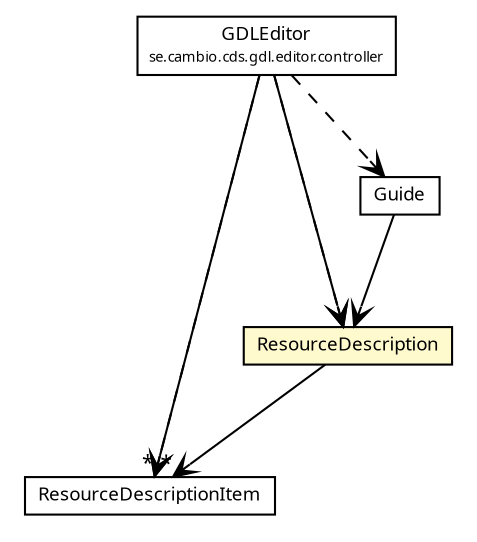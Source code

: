 #!/usr/local/bin/dot
#
# Class diagram 
# Generated by UMLGraph version R5_6 (http://www.umlgraph.org/)
#

digraph G {
	edge [fontname="Trebuchet MS",fontsize=10,labelfontname="Trebuchet MS",labelfontsize=10];
	node [fontname="Trebuchet MS",fontsize=10,shape=plaintext];
	nodesep=0.25;
	ranksep=0.5;
	// se.cambio.cds.gdl.model.ResourceDescriptionItem
	c285546 [label=<<table title="se.cambio.cds.gdl.model.ResourceDescriptionItem" border="0" cellborder="1" cellspacing="0" cellpadding="2" port="p" href="./ResourceDescriptionItem.html">
		<tr><td><table border="0" cellspacing="0" cellpadding="1">
<tr><td align="center" balign="center"><font face="Trebuchet MS"> ResourceDescriptionItem </font></td></tr>
		</table></td></tr>
		</table>>, URL="./ResourceDescriptionItem.html", fontname="Trebuchet MS", fontcolor="black", fontsize=9.0];
	// se.cambio.cds.gdl.model.ResourceDescription
	c285547 [label=<<table title="se.cambio.cds.gdl.model.ResourceDescription" border="0" cellborder="1" cellspacing="0" cellpadding="2" port="p" bgcolor="lemonChiffon" href="./ResourceDescription.html">
		<tr><td><table border="0" cellspacing="0" cellpadding="1">
<tr><td align="center" balign="center"><font face="Trebuchet MS"> ResourceDescription </font></td></tr>
		</table></td></tr>
		</table>>, URL="./ResourceDescription.html", fontname="Trebuchet MS", fontcolor="black", fontsize=9.0];
	// se.cambio.cds.gdl.model.Guide
	c285551 [label=<<table title="se.cambio.cds.gdl.model.Guide" border="0" cellborder="1" cellspacing="0" cellpadding="2" port="p" href="./Guide.html">
		<tr><td><table border="0" cellspacing="0" cellpadding="1">
<tr><td align="center" balign="center"><font face="Trebuchet MS"> Guide </font></td></tr>
		</table></td></tr>
		</table>>, URL="./Guide.html", fontname="Trebuchet MS", fontcolor="black", fontsize=9.0];
	// se.cambio.cds.gdl.editor.controller.GDLEditor
	c285908 [label=<<table title="se.cambio.cds.gdl.editor.controller.GDLEditor" border="0" cellborder="1" cellspacing="0" cellpadding="2" port="p" href="../editor/controller/GDLEditor.html">
		<tr><td><table border="0" cellspacing="0" cellpadding="1">
<tr><td align="center" balign="center"><font face="Trebuchet MS"> GDLEditor </font></td></tr>
<tr><td align="center" balign="center"><font face="Trebuchet MS" point-size="7.0"> se.cambio.cds.gdl.editor.controller </font></td></tr>
		</table></td></tr>
		</table>>, URL="../editor/controller/GDLEditor.html", fontname="Trebuchet MS", fontcolor="black", fontsize=9.0];
	// se.cambio.cds.gdl.model.ResourceDescription NAVASSOC se.cambio.cds.gdl.model.ResourceDescriptionItem
	c285547:p -> c285546:p [taillabel="", label="", headlabel="*", fontname="Trebuchet MS", fontcolor="black", fontsize=10.0, color="black", arrowhead=open];
	// se.cambio.cds.gdl.model.Guide NAVASSOC se.cambio.cds.gdl.model.ResourceDescription
	c285551:p -> c285547:p [taillabel="", label="", headlabel="", fontname="Trebuchet MS", fontcolor="black", fontsize=10.0, color="black", arrowhead=open];
	// se.cambio.cds.gdl.editor.controller.GDLEditor NAVASSOC se.cambio.cds.gdl.model.ResourceDescription
	c285908:p -> c285547:p [taillabel="", label="", headlabel="", fontname="Trebuchet MS", fontcolor="black", fontsize=10.0, color="black", arrowhead=open];
	// se.cambio.cds.gdl.editor.controller.GDLEditor NAVASSOC se.cambio.cds.gdl.model.ResourceDescriptionItem
	c285908:p -> c285546:p [taillabel="", label="", headlabel="*", fontname="Trebuchet MS", fontcolor="black", fontsize=10.0, color="black", arrowhead=open];
	// se.cambio.cds.gdl.editor.controller.GDLEditor DEPEND se.cambio.cds.gdl.model.ResourceDescription
	c285908:p -> c285547:p [taillabel="", label="", headlabel="", fontname="Trebuchet MS", fontcolor="black", fontsize=10.0, color="black", arrowhead=open, style=dashed];
	// se.cambio.cds.gdl.editor.controller.GDLEditor DEPEND se.cambio.cds.gdl.model.Guide
	c285908:p -> c285551:p [taillabel="", label="", headlabel="", fontname="Trebuchet MS", fontcolor="black", fontsize=10.0, color="black", arrowhead=open, style=dashed];
	// se.cambio.cds.gdl.editor.controller.GDLEditor DEPEND se.cambio.cds.gdl.model.ResourceDescriptionItem
	c285908:p -> c285546:p [taillabel="", label="", headlabel="", fontname="Trebuchet MS", fontcolor="black", fontsize=10.0, color="black", arrowhead=open, style=dashed];
}

